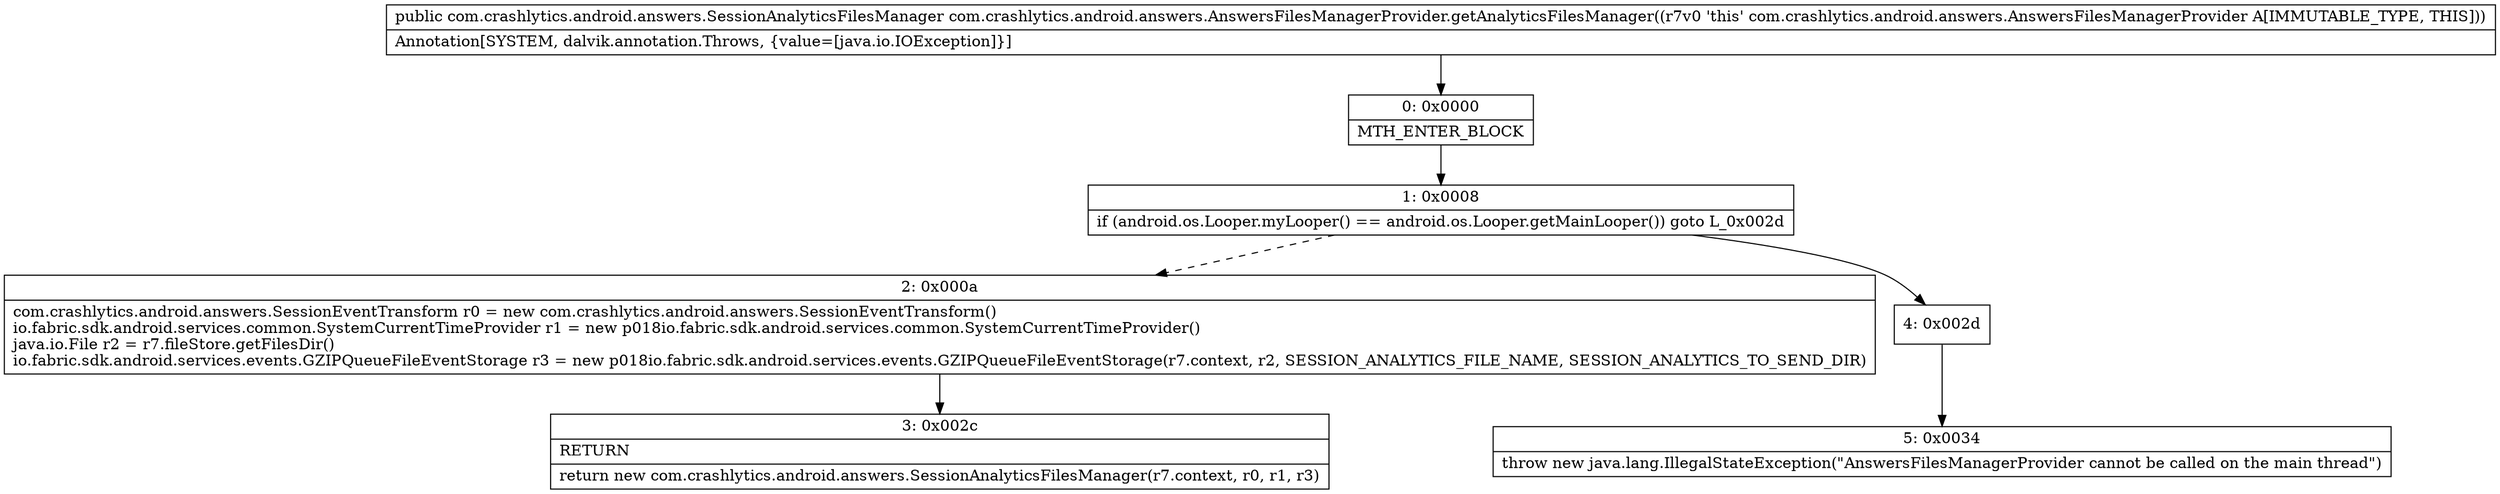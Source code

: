 digraph "CFG forcom.crashlytics.android.answers.AnswersFilesManagerProvider.getAnalyticsFilesManager()Lcom\/crashlytics\/android\/answers\/SessionAnalyticsFilesManager;" {
Node_0 [shape=record,label="{0\:\ 0x0000|MTH_ENTER_BLOCK\l}"];
Node_1 [shape=record,label="{1\:\ 0x0008|if (android.os.Looper.myLooper() == android.os.Looper.getMainLooper()) goto L_0x002d\l}"];
Node_2 [shape=record,label="{2\:\ 0x000a|com.crashlytics.android.answers.SessionEventTransform r0 = new com.crashlytics.android.answers.SessionEventTransform()\lio.fabric.sdk.android.services.common.SystemCurrentTimeProvider r1 = new p018io.fabric.sdk.android.services.common.SystemCurrentTimeProvider()\ljava.io.File r2 = r7.fileStore.getFilesDir()\lio.fabric.sdk.android.services.events.GZIPQueueFileEventStorage r3 = new p018io.fabric.sdk.android.services.events.GZIPQueueFileEventStorage(r7.context, r2, SESSION_ANALYTICS_FILE_NAME, SESSION_ANALYTICS_TO_SEND_DIR)\l}"];
Node_3 [shape=record,label="{3\:\ 0x002c|RETURN\l|return new com.crashlytics.android.answers.SessionAnalyticsFilesManager(r7.context, r0, r1, r3)\l}"];
Node_4 [shape=record,label="{4\:\ 0x002d}"];
Node_5 [shape=record,label="{5\:\ 0x0034|throw new java.lang.IllegalStateException(\"AnswersFilesManagerProvider cannot be called on the main thread\")\l}"];
MethodNode[shape=record,label="{public com.crashlytics.android.answers.SessionAnalyticsFilesManager com.crashlytics.android.answers.AnswersFilesManagerProvider.getAnalyticsFilesManager((r7v0 'this' com.crashlytics.android.answers.AnswersFilesManagerProvider A[IMMUTABLE_TYPE, THIS]))  | Annotation[SYSTEM, dalvik.annotation.Throws, \{value=[java.io.IOException]\}]\l}"];
MethodNode -> Node_0;
Node_0 -> Node_1;
Node_1 -> Node_2[style=dashed];
Node_1 -> Node_4;
Node_2 -> Node_3;
Node_4 -> Node_5;
}

